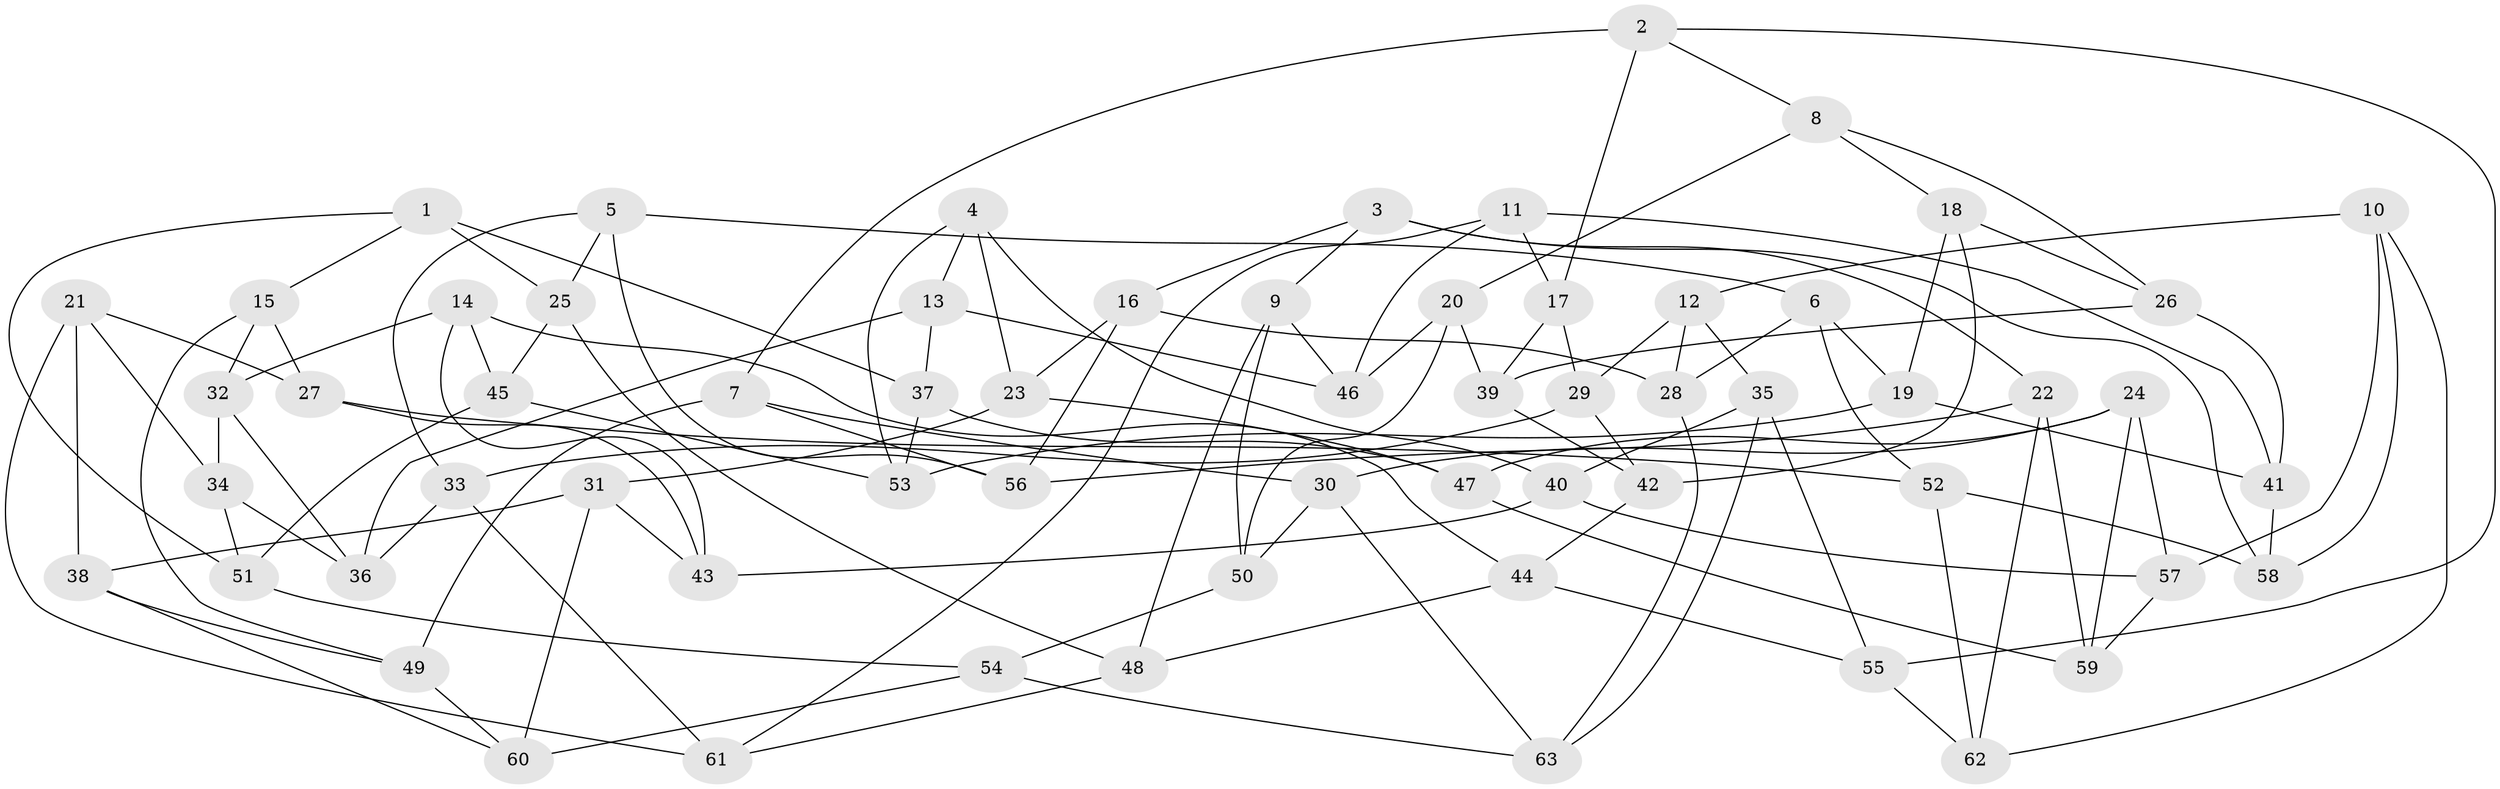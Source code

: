 // Generated by graph-tools (version 1.1) at 2025/16/03/09/25 04:16:32]
// undirected, 63 vertices, 126 edges
graph export_dot {
graph [start="1"]
  node [color=gray90,style=filled];
  1;
  2;
  3;
  4;
  5;
  6;
  7;
  8;
  9;
  10;
  11;
  12;
  13;
  14;
  15;
  16;
  17;
  18;
  19;
  20;
  21;
  22;
  23;
  24;
  25;
  26;
  27;
  28;
  29;
  30;
  31;
  32;
  33;
  34;
  35;
  36;
  37;
  38;
  39;
  40;
  41;
  42;
  43;
  44;
  45;
  46;
  47;
  48;
  49;
  50;
  51;
  52;
  53;
  54;
  55;
  56;
  57;
  58;
  59;
  60;
  61;
  62;
  63;
  1 -- 51;
  1 -- 25;
  1 -- 15;
  1 -- 37;
  2 -- 55;
  2 -- 8;
  2 -- 17;
  2 -- 7;
  3 -- 58;
  3 -- 9;
  3 -- 22;
  3 -- 16;
  4 -- 53;
  4 -- 23;
  4 -- 13;
  4 -- 40;
  5 -- 56;
  5 -- 33;
  5 -- 6;
  5 -- 25;
  6 -- 28;
  6 -- 19;
  6 -- 52;
  7 -- 30;
  7 -- 49;
  7 -- 56;
  8 -- 26;
  8 -- 20;
  8 -- 18;
  9 -- 48;
  9 -- 46;
  9 -- 50;
  10 -- 57;
  10 -- 12;
  10 -- 62;
  10 -- 58;
  11 -- 46;
  11 -- 61;
  11 -- 17;
  11 -- 41;
  12 -- 28;
  12 -- 29;
  12 -- 35;
  13 -- 37;
  13 -- 46;
  13 -- 36;
  14 -- 32;
  14 -- 44;
  14 -- 43;
  14 -- 45;
  15 -- 49;
  15 -- 32;
  15 -- 27;
  16 -- 28;
  16 -- 56;
  16 -- 23;
  17 -- 39;
  17 -- 29;
  18 -- 26;
  18 -- 42;
  18 -- 19;
  19 -- 41;
  19 -- 53;
  20 -- 50;
  20 -- 39;
  20 -- 46;
  21 -- 61;
  21 -- 34;
  21 -- 27;
  21 -- 38;
  22 -- 62;
  22 -- 56;
  22 -- 59;
  23 -- 31;
  23 -- 47;
  24 -- 59;
  24 -- 47;
  24 -- 30;
  24 -- 57;
  25 -- 48;
  25 -- 45;
  26 -- 41;
  26 -- 39;
  27 -- 43;
  27 -- 52;
  28 -- 63;
  29 -- 33;
  29 -- 42;
  30 -- 50;
  30 -- 63;
  31 -- 43;
  31 -- 38;
  31 -- 60;
  32 -- 34;
  32 -- 36;
  33 -- 61;
  33 -- 36;
  34 -- 51;
  34 -- 36;
  35 -- 63;
  35 -- 55;
  35 -- 40;
  37 -- 53;
  37 -- 47;
  38 -- 49;
  38 -- 60;
  39 -- 42;
  40 -- 57;
  40 -- 43;
  41 -- 58;
  42 -- 44;
  44 -- 48;
  44 -- 55;
  45 -- 53;
  45 -- 51;
  47 -- 59;
  48 -- 61;
  49 -- 60;
  50 -- 54;
  51 -- 54;
  52 -- 62;
  52 -- 58;
  54 -- 60;
  54 -- 63;
  55 -- 62;
  57 -- 59;
}
